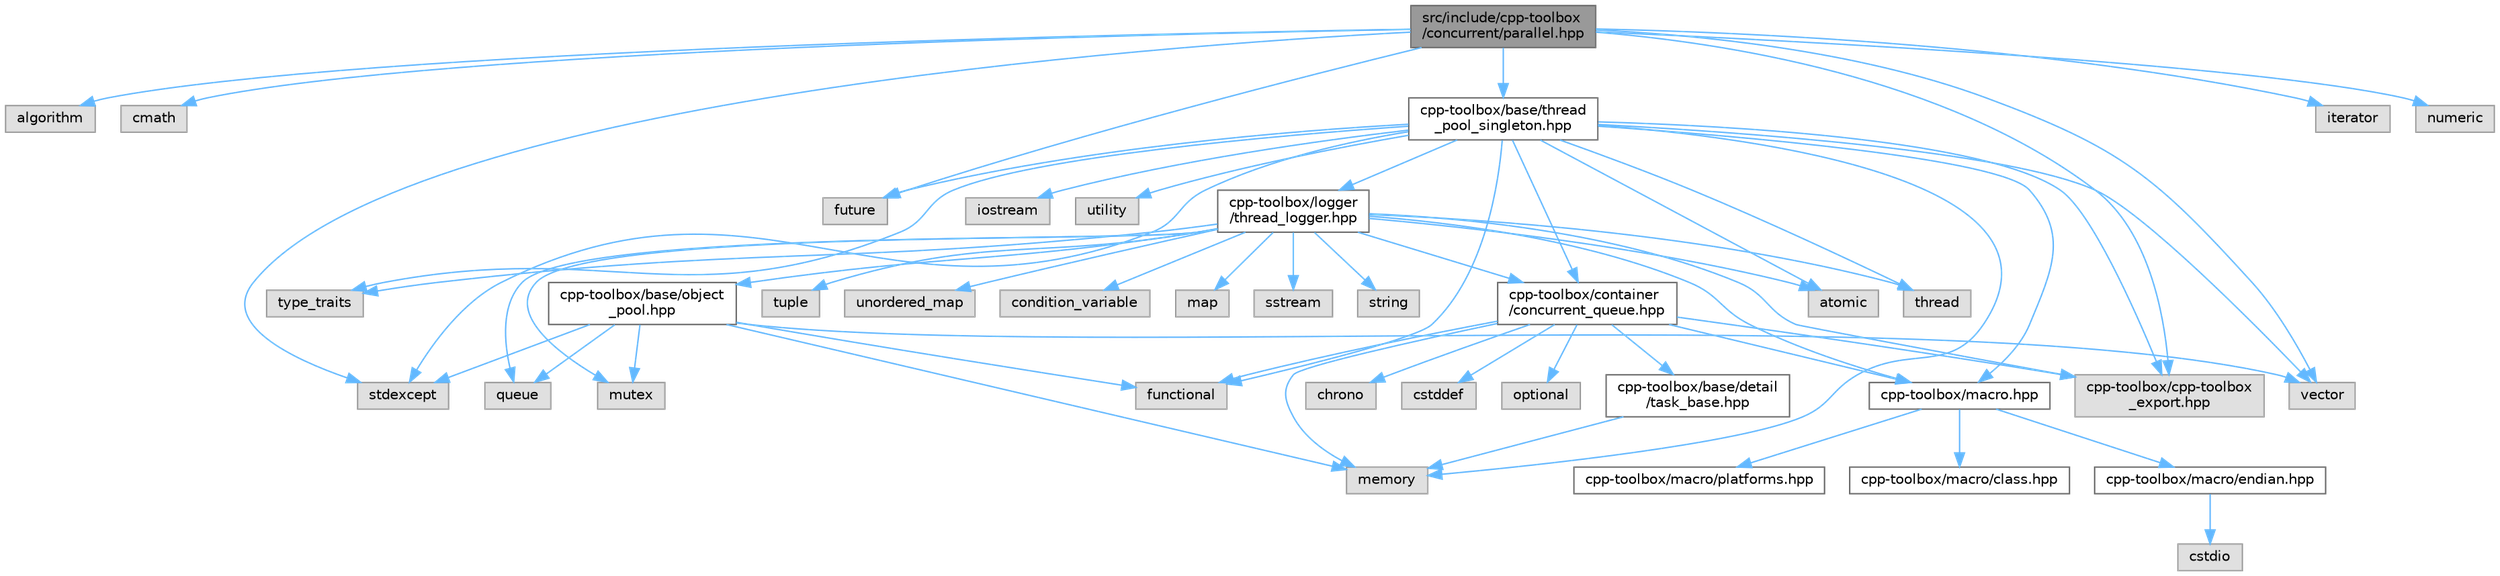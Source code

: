 digraph "src/include/cpp-toolbox/concurrent/parallel.hpp"
{
 // LATEX_PDF_SIZE
  bgcolor="transparent";
  edge [fontname=Helvetica,fontsize=10,labelfontname=Helvetica,labelfontsize=10];
  node [fontname=Helvetica,fontsize=10,shape=box,height=0.2,width=0.4];
  Node1 [id="Node000001",label="src/include/cpp-toolbox\l/concurrent/parallel.hpp",height=0.2,width=0.4,color="gray40", fillcolor="grey60", style="filled", fontcolor="black",tooltip=" "];
  Node1 -> Node2 [id="edge1_Node000001_Node000002",color="steelblue1",style="solid",tooltip=" "];
  Node2 [id="Node000002",label="algorithm",height=0.2,width=0.4,color="grey60", fillcolor="#E0E0E0", style="filled",tooltip=" "];
  Node1 -> Node3 [id="edge2_Node000001_Node000003",color="steelblue1",style="solid",tooltip=" "];
  Node3 [id="Node000003",label="cmath",height=0.2,width=0.4,color="grey60", fillcolor="#E0E0E0", style="filled",tooltip=" "];
  Node1 -> Node4 [id="edge3_Node000001_Node000004",color="steelblue1",style="solid",tooltip=" "];
  Node4 [id="Node000004",label="future",height=0.2,width=0.4,color="grey60", fillcolor="#E0E0E0", style="filled",tooltip=" "];
  Node1 -> Node5 [id="edge4_Node000001_Node000005",color="steelblue1",style="solid",tooltip=" "];
  Node5 [id="Node000005",label="iterator",height=0.2,width=0.4,color="grey60", fillcolor="#E0E0E0", style="filled",tooltip=" "];
  Node1 -> Node6 [id="edge5_Node000001_Node000006",color="steelblue1",style="solid",tooltip=" "];
  Node6 [id="Node000006",label="numeric",height=0.2,width=0.4,color="grey60", fillcolor="#E0E0E0", style="filled",tooltip=" "];
  Node1 -> Node7 [id="edge6_Node000001_Node000007",color="steelblue1",style="solid",tooltip=" "];
  Node7 [id="Node000007",label="stdexcept",height=0.2,width=0.4,color="grey60", fillcolor="#E0E0E0", style="filled",tooltip=" "];
  Node1 -> Node8 [id="edge7_Node000001_Node000008",color="steelblue1",style="solid",tooltip=" "];
  Node8 [id="Node000008",label="vector",height=0.2,width=0.4,color="grey60", fillcolor="#E0E0E0", style="filled",tooltip=" "];
  Node1 -> Node9 [id="edge8_Node000001_Node000009",color="steelblue1",style="solid",tooltip=" "];
  Node9 [id="Node000009",label="cpp-toolbox/cpp-toolbox\l_export.hpp",height=0.2,width=0.4,color="grey60", fillcolor="#E0E0E0", style="filled",tooltip=" "];
  Node1 -> Node10 [id="edge9_Node000001_Node000010",color="steelblue1",style="solid",tooltip=" "];
  Node10 [id="Node000010",label="cpp-toolbox/base/thread\l_pool_singleton.hpp",height=0.2,width=0.4,color="grey40", fillcolor="white", style="filled",URL="$thread__pool__singleton_8hpp.html",tooltip=" "];
  Node10 -> Node11 [id="edge10_Node000010_Node000011",color="steelblue1",style="solid",tooltip=" "];
  Node11 [id="Node000011",label="atomic",height=0.2,width=0.4,color="grey60", fillcolor="#E0E0E0", style="filled",tooltip=" "];
  Node10 -> Node12 [id="edge11_Node000010_Node000012",color="steelblue1",style="solid",tooltip=" "];
  Node12 [id="Node000012",label="functional",height=0.2,width=0.4,color="grey60", fillcolor="#E0E0E0", style="filled",tooltip=" "];
  Node10 -> Node4 [id="edge12_Node000010_Node000004",color="steelblue1",style="solid",tooltip=" "];
  Node10 -> Node13 [id="edge13_Node000010_Node000013",color="steelblue1",style="solid",tooltip=" "];
  Node13 [id="Node000013",label="iostream",height=0.2,width=0.4,color="grey60", fillcolor="#E0E0E0", style="filled",tooltip=" "];
  Node10 -> Node14 [id="edge14_Node000010_Node000014",color="steelblue1",style="solid",tooltip=" "];
  Node14 [id="Node000014",label="memory",height=0.2,width=0.4,color="grey60", fillcolor="#E0E0E0", style="filled",tooltip=" "];
  Node10 -> Node7 [id="edge15_Node000010_Node000007",color="steelblue1",style="solid",tooltip=" "];
  Node10 -> Node15 [id="edge16_Node000010_Node000015",color="steelblue1",style="solid",tooltip=" "];
  Node15 [id="Node000015",label="thread",height=0.2,width=0.4,color="grey60", fillcolor="#E0E0E0", style="filled",tooltip=" "];
  Node10 -> Node16 [id="edge17_Node000010_Node000016",color="steelblue1",style="solid",tooltip=" "];
  Node16 [id="Node000016",label="type_traits",height=0.2,width=0.4,color="grey60", fillcolor="#E0E0E0", style="filled",tooltip=" "];
  Node10 -> Node17 [id="edge18_Node000010_Node000017",color="steelblue1",style="solid",tooltip=" "];
  Node17 [id="Node000017",label="utility",height=0.2,width=0.4,color="grey60", fillcolor="#E0E0E0", style="filled",tooltip=" "];
  Node10 -> Node8 [id="edge19_Node000010_Node000008",color="steelblue1",style="solid",tooltip=" "];
  Node10 -> Node9 [id="edge20_Node000010_Node000009",color="steelblue1",style="solid",tooltip=" "];
  Node10 -> Node18 [id="edge21_Node000010_Node000018",color="steelblue1",style="solid",tooltip=" "];
  Node18 [id="Node000018",label="cpp-toolbox/macro.hpp",height=0.2,width=0.4,color="grey40", fillcolor="white", style="filled",URL="$macro_8hpp.html",tooltip="通用的编译器、平台、架构检测和实用宏定义 / Common macros for compiler, platform, architecture detection and utility macro..."];
  Node18 -> Node19 [id="edge22_Node000018_Node000019",color="steelblue1",style="solid",tooltip=" "];
  Node19 [id="Node000019",label="cpp-toolbox/macro/class.hpp",height=0.2,width=0.4,color="grey40", fillcolor="white", style="filled",URL="$class_8hpp.html",tooltip=" "];
  Node18 -> Node20 [id="edge23_Node000018_Node000020",color="steelblue1",style="solid",tooltip=" "];
  Node20 [id="Node000020",label="cpp-toolbox/macro/endian.hpp",height=0.2,width=0.4,color="grey40", fillcolor="white", style="filled",URL="$endian_8hpp.html",tooltip=" "];
  Node20 -> Node21 [id="edge24_Node000020_Node000021",color="steelblue1",style="solid",tooltip=" "];
  Node21 [id="Node000021",label="cstdio",height=0.2,width=0.4,color="grey60", fillcolor="#E0E0E0", style="filled",tooltip=" "];
  Node18 -> Node22 [id="edge25_Node000018_Node000022",color="steelblue1",style="solid",tooltip=" "];
  Node22 [id="Node000022",label="cpp-toolbox/macro/platforms.hpp",height=0.2,width=0.4,color="grey40", fillcolor="white", style="filled",URL="$platforms_8hpp.html",tooltip=" "];
  Node10 -> Node23 [id="edge26_Node000010_Node000023",color="steelblue1",style="solid",tooltip=" "];
  Node23 [id="Node000023",label="cpp-toolbox/container\l/concurrent_queue.hpp",height=0.2,width=0.4,color="grey40", fillcolor="white", style="filled",URL="$concurrent__queue_8hpp.html",tooltip=" "];
  Node23 -> Node24 [id="edge27_Node000023_Node000024",color="steelblue1",style="solid",tooltip=" "];
  Node24 [id="Node000024",label="chrono",height=0.2,width=0.4,color="grey60", fillcolor="#E0E0E0", style="filled",tooltip=" "];
  Node23 -> Node25 [id="edge28_Node000023_Node000025",color="steelblue1",style="solid",tooltip=" "];
  Node25 [id="Node000025",label="cstddef",height=0.2,width=0.4,color="grey60", fillcolor="#E0E0E0", style="filled",tooltip=" "];
  Node23 -> Node12 [id="edge29_Node000023_Node000012",color="steelblue1",style="solid",tooltip=" "];
  Node23 -> Node14 [id="edge30_Node000023_Node000014",color="steelblue1",style="solid",tooltip=" "];
  Node23 -> Node26 [id="edge31_Node000023_Node000026",color="steelblue1",style="solid",tooltip=" "];
  Node26 [id="Node000026",label="optional",height=0.2,width=0.4,color="grey60", fillcolor="#E0E0E0", style="filled",tooltip=" "];
  Node23 -> Node27 [id="edge32_Node000023_Node000027",color="steelblue1",style="solid",tooltip=" "];
  Node27 [id="Node000027",label="cpp-toolbox/base/detail\l/task_base.hpp",height=0.2,width=0.4,color="grey40", fillcolor="white", style="filled",URL="$task__base_8hpp.html",tooltip=" "];
  Node27 -> Node14 [id="edge33_Node000027_Node000014",color="steelblue1",style="solid",tooltip=" "];
  Node23 -> Node9 [id="edge34_Node000023_Node000009",color="steelblue1",style="solid",tooltip=" "];
  Node23 -> Node18 [id="edge35_Node000023_Node000018",color="steelblue1",style="solid",tooltip=" "];
  Node10 -> Node28 [id="edge36_Node000010_Node000028",color="steelblue1",style="solid",tooltip=" "];
  Node28 [id="Node000028",label="cpp-toolbox/logger\l/thread_logger.hpp",height=0.2,width=0.4,color="grey40", fillcolor="white", style="filled",URL="$thread__logger_8hpp.html",tooltip=" "];
  Node28 -> Node11 [id="edge37_Node000028_Node000011",color="steelblue1",style="solid",tooltip=" "];
  Node28 -> Node29 [id="edge38_Node000028_Node000029",color="steelblue1",style="solid",tooltip=" "];
  Node29 [id="Node000029",label="condition_variable",height=0.2,width=0.4,color="grey60", fillcolor="#E0E0E0", style="filled",tooltip=" "];
  Node28 -> Node30 [id="edge39_Node000028_Node000030",color="steelblue1",style="solid",tooltip=" "];
  Node30 [id="Node000030",label="map",height=0.2,width=0.4,color="grey60", fillcolor="#E0E0E0", style="filled",tooltip=" "];
  Node28 -> Node31 [id="edge40_Node000028_Node000031",color="steelblue1",style="solid",tooltip=" "];
  Node31 [id="Node000031",label="mutex",height=0.2,width=0.4,color="grey60", fillcolor="#E0E0E0", style="filled",tooltip=" "];
  Node28 -> Node32 [id="edge41_Node000028_Node000032",color="steelblue1",style="solid",tooltip=" "];
  Node32 [id="Node000032",label="queue",height=0.2,width=0.4,color="grey60", fillcolor="#E0E0E0", style="filled",tooltip=" "];
  Node28 -> Node33 [id="edge42_Node000028_Node000033",color="steelblue1",style="solid",tooltip=" "];
  Node33 [id="Node000033",label="sstream",height=0.2,width=0.4,color="grey60", fillcolor="#E0E0E0", style="filled",tooltip=" "];
  Node28 -> Node34 [id="edge43_Node000028_Node000034",color="steelblue1",style="solid",tooltip=" "];
  Node34 [id="Node000034",label="string",height=0.2,width=0.4,color="grey60", fillcolor="#E0E0E0", style="filled",tooltip=" "];
  Node28 -> Node15 [id="edge44_Node000028_Node000015",color="steelblue1",style="solid",tooltip=" "];
  Node28 -> Node35 [id="edge45_Node000028_Node000035",color="steelblue1",style="solid",tooltip=" "];
  Node35 [id="Node000035",label="tuple",height=0.2,width=0.4,color="grey60", fillcolor="#E0E0E0", style="filled",tooltip=" "];
  Node28 -> Node16 [id="edge46_Node000028_Node000016",color="steelblue1",style="solid",tooltip=" "];
  Node28 -> Node36 [id="edge47_Node000028_Node000036",color="steelblue1",style="solid",tooltip=" "];
  Node36 [id="Node000036",label="unordered_map",height=0.2,width=0.4,color="grey60", fillcolor="#E0E0E0", style="filled",tooltip=" "];
  Node28 -> Node9 [id="edge48_Node000028_Node000009",color="steelblue1",style="solid",tooltip=" "];
  Node28 -> Node18 [id="edge49_Node000028_Node000018",color="steelblue1",style="solid",tooltip=" "];
  Node28 -> Node23 [id="edge50_Node000028_Node000023",color="steelblue1",style="solid",tooltip=" "];
  Node28 -> Node37 [id="edge51_Node000028_Node000037",color="steelblue1",style="solid",tooltip=" "];
  Node37 [id="Node000037",label="cpp-toolbox/base/object\l_pool.hpp",height=0.2,width=0.4,color="grey40", fillcolor="white", style="filled",URL="$object__pool_8hpp.html",tooltip=" "];
  Node37 -> Node12 [id="edge52_Node000037_Node000012",color="steelblue1",style="solid",tooltip=" "];
  Node37 -> Node14 [id="edge53_Node000037_Node000014",color="steelblue1",style="solid",tooltip=" "];
  Node37 -> Node31 [id="edge54_Node000037_Node000031",color="steelblue1",style="solid",tooltip=" "];
  Node37 -> Node32 [id="edge55_Node000037_Node000032",color="steelblue1",style="solid",tooltip=" "];
  Node37 -> Node7 [id="edge56_Node000037_Node000007",color="steelblue1",style="solid",tooltip=" "];
  Node37 -> Node8 [id="edge57_Node000037_Node000008",color="steelblue1",style="solid",tooltip=" "];
}
